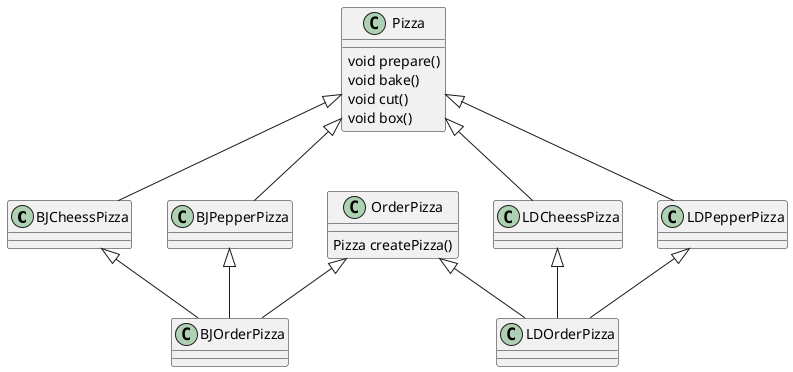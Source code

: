 @startuml

class BJCheessPizza
class BJPepperPizza
class LDCheessPizza
class LDPepperPizza
class Pizza {
void prepare()
void bake()
void cut()
void box()
}
Pizza <|-- BJCheessPizza
Pizza <|-- BJPepperPizza
Pizza <|-- LDCheessPizza
Pizza <|-- LDPepperPizza

class BJOrderPizza
class LDOrderPizza


BJCheessPizza <|-- BJOrderPizza
BJPepperPizza <|-- BJOrderPizza
LDCheessPizza <|-- LDOrderPizza
LDPepperPizza <|-- LDOrderPizza

class OrderPizza{
Pizza createPizza()
}
OrderPizza <|-- BJOrderPizza
OrderPizza <|-- LDOrderPizza
@enduml